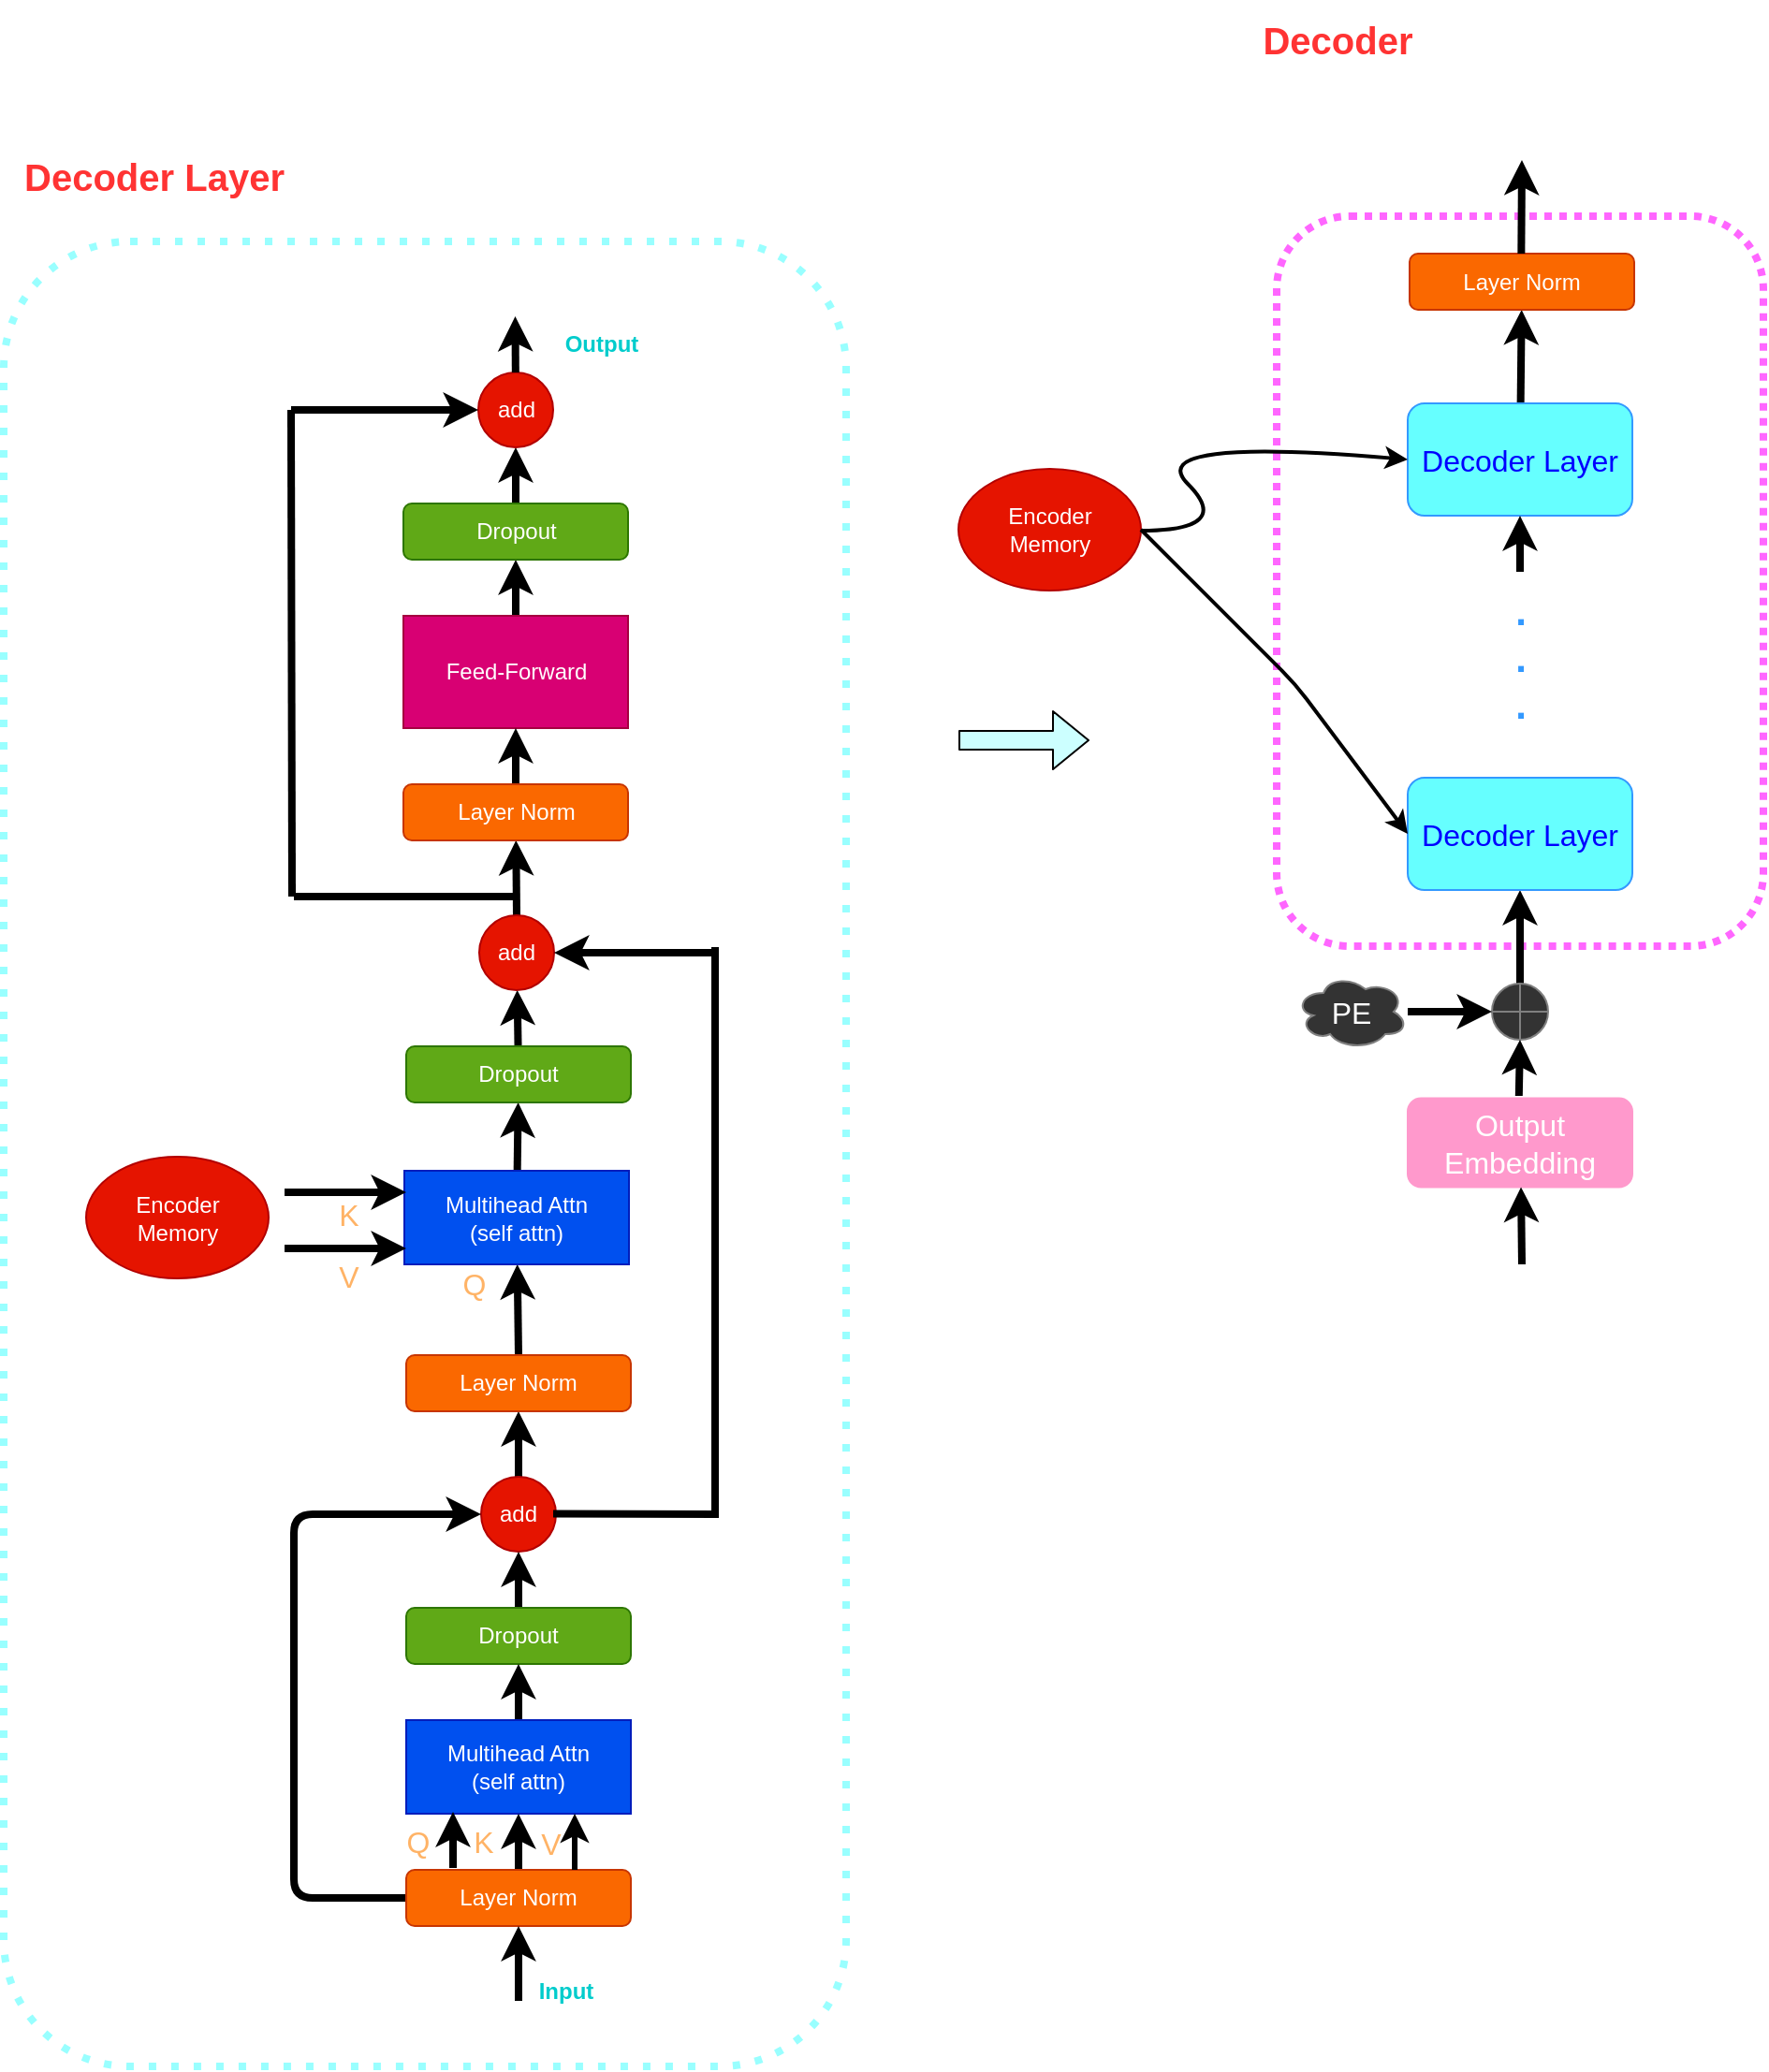 <mxfile>
    <diagram id="i7QKC83JL4K3OAr0pLK_" name="Page-1">
        <mxGraphModel dx="1797" dy="1861" grid="1" gridSize="10" guides="1" tooltips="1" connect="1" arrows="1" fold="1" page="1" pageScale="1" pageWidth="827" pageHeight="1169" math="0" shadow="0">
            <root>
                <mxCell id="0"/>
                <mxCell id="1" parent="0"/>
                <mxCell id="3" value="" style="rounded=1;whiteSpace=wrap;html=1;labelBackgroundColor=none;fillStyle=auto;strokeColor=#FF66FF;strokeWidth=4;fontSize=21;fontColor=#3399FF;fillColor=none;gradientColor=none;dashed=1;dashPattern=1 1;" parent="1" vertex="1">
                    <mxGeometry x="30" y="-478.5" width="260" height="390" as="geometry"/>
                </mxCell>
                <mxCell id="2" value="" style="rounded=1;whiteSpace=wrap;html=1;labelBackgroundColor=none;fontColor=#00CCCC;fillColor=none;strokeColor=#99FFFF;strokeWidth=4;dashed=1;dashPattern=1 2;" parent="1" vertex="1">
                    <mxGeometry x="-650" y="-465" width="450" height="975" as="geometry"/>
                </mxCell>
                <mxCell id="63" value="" style="edgeStyle=none;html=1;strokeWidth=4;exitX=0.5;exitY=0;exitDx=0;exitDy=0;" parent="1" source="79" target="62" edge="1">
                    <mxGeometry relative="1" as="geometry">
                        <mxPoint x="-375" y="110" as="sourcePoint"/>
                    </mxGeometry>
                </mxCell>
                <mxCell id="80" value="" style="edgeStyle=none;html=1;strokeWidth=4;" parent="1" source="5" target="79" edge="1">
                    <mxGeometry relative="1" as="geometry"/>
                </mxCell>
                <mxCell id="5" value="add" style="ellipse;whiteSpace=wrap;html=1;aspect=fixed;fontColor=#ffffff;fillColor=#e51400;strokeColor=#B20000;" parent="1" vertex="1">
                    <mxGeometry x="-395" y="195" width="40" height="40" as="geometry"/>
                </mxCell>
                <mxCell id="6" value="" style="edgeStyle=none;html=1;fontColor=#FFFFFF;strokeWidth=4;" parent="1" source="7" target="5" edge="1">
                    <mxGeometry relative="1" as="geometry"/>
                </mxCell>
                <mxCell id="7" value="Dropout" style="rounded=1;whiteSpace=wrap;html=1;fontColor=#ffffff;fillColor=#60a917;strokeColor=#2D7600;" parent="1" vertex="1">
                    <mxGeometry x="-435" y="265" width="120" height="30" as="geometry"/>
                </mxCell>
                <mxCell id="8" value="" style="edgeStyle=none;html=1;fontColor=#FFFFFF;strokeWidth=4;" parent="1" source="9" target="7" edge="1">
                    <mxGeometry relative="1" as="geometry"/>
                </mxCell>
                <mxCell id="9" value="Multihead Attn&lt;br&gt;(self attn)" style="rounded=0;whiteSpace=wrap;html=1;fillColor=#0050ef;strokeColor=#001DBC;fontColor=#ffffff;" parent="1" vertex="1">
                    <mxGeometry x="-435" y="325" width="120" height="50" as="geometry"/>
                </mxCell>
                <mxCell id="10" value="" style="edgeStyle=none;html=1;fontColor=#FFFFFF;strokeWidth=4;" parent="1" source="12" target="9" edge="1">
                    <mxGeometry relative="1" as="geometry"/>
                </mxCell>
                <mxCell id="11" style="edgeStyle=none;html=1;exitX=0;exitY=0.5;exitDx=0;exitDy=0;entryX=0;entryY=0.5;entryDx=0;entryDy=0;fontColor=#FFFFFF;strokeWidth=4;" parent="1" source="12" target="5" edge="1">
                    <mxGeometry relative="1" as="geometry">
                        <Array as="points">
                            <mxPoint x="-495" y="420"/>
                            <mxPoint x="-495" y="215"/>
                        </Array>
                    </mxGeometry>
                </mxCell>
                <mxCell id="12" value="&lt;font color=&quot;#ffffff&quot;&gt;Layer Norm&lt;/font&gt;" style="rounded=1;whiteSpace=wrap;html=1;fillColor=#fa6800;fontColor=#000000;strokeColor=#C73500;" parent="1" vertex="1">
                    <mxGeometry x="-435" y="405" width="120" height="30" as="geometry"/>
                </mxCell>
                <mxCell id="23" value="" style="endArrow=classic;html=1;fontColor=#FFFFFF;strokeWidth=4;" parent="1" edge="1">
                    <mxGeometry width="50" height="50" relative="1" as="geometry">
                        <mxPoint x="-375" y="475" as="sourcePoint"/>
                        <mxPoint x="-375" y="435" as="targetPoint"/>
                    </mxGeometry>
                </mxCell>
                <mxCell id="24" value="&lt;b style=&quot;&quot;&gt;&lt;font color=&quot;#00cccc&quot;&gt;Input&lt;/font&gt;&lt;/b&gt;" style="text;html=1;align=center;verticalAlign=middle;resizable=0;points=[];autosize=1;strokeColor=none;fillColor=none;fontColor=#FFFFFF;" parent="1" vertex="1">
                    <mxGeometry x="-375" y="455" width="50" height="30" as="geometry"/>
                </mxCell>
                <mxCell id="25" value="" style="edgeStyle=none;html=1;fontColor=#FFFFFF;strokeWidth=3;" parent="1" edge="1">
                    <mxGeometry relative="1" as="geometry">
                        <mxPoint x="-345" y="405.0" as="sourcePoint"/>
                        <mxPoint x="-345" y="375.0" as="targetPoint"/>
                    </mxGeometry>
                </mxCell>
                <mxCell id="26" value="" style="edgeStyle=none;html=1;fontColor=#FFFFFF;strokeWidth=4;" parent="1" edge="1">
                    <mxGeometry relative="1" as="geometry">
                        <mxPoint x="-410" y="404" as="sourcePoint"/>
                        <mxPoint x="-410" y="374" as="targetPoint"/>
                    </mxGeometry>
                </mxCell>
                <mxCell id="29" value="&lt;b&gt;&lt;font color=&quot;#ff3333&quot; style=&quot;font-size: 20px;&quot;&gt;Decoder Layer&lt;/font&gt;&lt;/b&gt;" style="text;html=1;align=center;verticalAlign=middle;resizable=0;points=[];autosize=1;strokeColor=none;fillColor=none;fontColor=#00CCCC;" parent="1" vertex="1">
                    <mxGeometry x="-650" y="-520" width="160" height="40" as="geometry"/>
                </mxCell>
                <mxCell id="30" value="" style="edgeStyle=none;html=1;fontSize=16;fontColor=#0000FF;strokeWidth=4;" parent="1" source="31" target="36" edge="1">
                    <mxGeometry relative="1" as="geometry"/>
                </mxCell>
                <mxCell id="31" value="" style="shape=orEllipse;perimeter=ellipsePerimeter;whiteSpace=wrap;html=1;backgroundOutline=1;labelBackgroundColor=none;fillStyle=auto;strokeColor=#808080;strokeWidth=1;fontSize=16;fontColor=#FFFFFF;fillColor=#333333;gradientColor=none;" parent="1" vertex="1">
                    <mxGeometry x="145" y="-68.5" width="30" height="30" as="geometry"/>
                </mxCell>
                <mxCell id="32" value="" style="edgeStyle=none;html=1;fontSize=16;fontColor=#FFFFFF;strokeWidth=4;" parent="1" source="33" target="31" edge="1">
                    <mxGeometry relative="1" as="geometry"/>
                </mxCell>
                <mxCell id="33" value="PE" style="ellipse;shape=cloud;whiteSpace=wrap;html=1;labelBackgroundColor=none;fillStyle=auto;strokeColor=#808080;strokeWidth=1;fontSize=16;fontColor=#FFFFFF;fillColor=#333333;gradientColor=none;" parent="1" vertex="1">
                    <mxGeometry x="40" y="-73.5" width="60" height="40" as="geometry"/>
                </mxCell>
                <mxCell id="34" value="&lt;font color=&quot;#ffffff&quot;&gt;Output Embedding&lt;/font&gt;" style="rounded=1;whiteSpace=wrap;html=1;labelBackgroundColor=none;strokeColor=#FF99CC;strokeWidth=1;fontSize=16;fontColor=#FF3333;fillColor=#FF99CC;fillStyle=auto;" parent="1" vertex="1">
                    <mxGeometry x="100" y="-7.25" width="120" height="47.5" as="geometry"/>
                </mxCell>
                <mxCell id="35" value="" style="endArrow=classic;html=1;fontSize=16;fontColor=#FFFFFF;entryX=0.5;entryY=1;entryDx=0;entryDy=0;strokeWidth=4;" parent="1" target="31" edge="1">
                    <mxGeometry width="50" height="50" relative="1" as="geometry">
                        <mxPoint x="159.41" y="-8.5" as="sourcePoint"/>
                        <mxPoint x="159.41" y="-68.5" as="targetPoint"/>
                    </mxGeometry>
                </mxCell>
                <mxCell id="36" value="&lt;font color=&quot;#0000ff&quot;&gt;Decoder Layer&lt;/font&gt;" style="rounded=1;whiteSpace=wrap;html=1;labelBackgroundColor=none;fillStyle=auto;strokeColor=#3399FF;strokeWidth=1;fontSize=16;fontColor=#FFFFFF;fillColor=#66FFFF;gradientColor=none;" parent="1" vertex="1">
                    <mxGeometry x="100" y="-178.5" width="120" height="60" as="geometry"/>
                </mxCell>
                <mxCell id="37" value="" style="edgeStyle=none;html=1;fontSize=21;fontColor=#3399FF;strokeWidth=4;" parent="1" source="38" target="41" edge="1">
                    <mxGeometry relative="1" as="geometry"/>
                </mxCell>
                <mxCell id="38" value="&lt;font color=&quot;#0000ff&quot;&gt;Decoder Layer&lt;/font&gt;" style="rounded=1;whiteSpace=wrap;html=1;labelBackgroundColor=none;fillStyle=auto;strokeColor=#3399FF;strokeWidth=1;fontSize=16;fontColor=#FFFFFF;fillColor=#66FFFF;gradientColor=none;" parent="1" vertex="1">
                    <mxGeometry x="100" y="-378.5" width="120" height="60" as="geometry"/>
                </mxCell>
                <mxCell id="39" value="&lt;font color=&quot;#3399ff&quot; style=&quot;font-size: 21px;&quot;&gt;&lt;b style=&quot;&quot;&gt;.&lt;br&gt;.&lt;br&gt;.&lt;/b&gt;&lt;/font&gt;" style="text;html=1;align=center;verticalAlign=middle;resizable=0;points=[];autosize=1;strokeColor=none;fillColor=none;fontSize=16;fontColor=#0000FF;" parent="1" vertex="1">
                    <mxGeometry x="145" y="-288.5" width="30" height="90" as="geometry"/>
                </mxCell>
                <mxCell id="40" value="" style="endArrow=classic;html=1;fontSize=21;fontColor=#3399FF;entryX=0.5;entryY=1;entryDx=0;entryDy=0;strokeWidth=4;" parent="1" source="39" target="38" edge="1">
                    <mxGeometry width="50" height="50" relative="1" as="geometry">
                        <mxPoint x="117" y="-268.5" as="sourcePoint"/>
                        <mxPoint x="167" y="-318.5" as="targetPoint"/>
                    </mxGeometry>
                </mxCell>
                <mxCell id="41" value="&lt;font color=&quot;#ffffff&quot;&gt;Layer Norm&lt;/font&gt;" style="rounded=1;whiteSpace=wrap;html=1;fillColor=#fa6800;fontColor=#000000;strokeColor=#C73500;" parent="1" vertex="1">
                    <mxGeometry x="101" y="-458.5" width="120" height="30" as="geometry"/>
                </mxCell>
                <mxCell id="42" value="" style="endArrow=classic;html=1;fontSize=21;fontColor=#3399FF;strokeWidth=4;" parent="1" edge="1">
                    <mxGeometry width="50" height="50" relative="1" as="geometry">
                        <mxPoint x="160.67" y="-458.5" as="sourcePoint"/>
                        <mxPoint x="161" y="-508.5" as="targetPoint"/>
                    </mxGeometry>
                </mxCell>
                <mxCell id="43" value="" style="endArrow=classic;html=1;fontSize=21;fontColor=#3399FF;strokeWidth=4;" parent="1" edge="1">
                    <mxGeometry width="50" height="50" relative="1" as="geometry">
                        <mxPoint x="161" y="81.5" as="sourcePoint"/>
                        <mxPoint x="160.52" y="40.25" as="targetPoint"/>
                    </mxGeometry>
                </mxCell>
                <mxCell id="44" value="&lt;b&gt;&lt;font color=&quot;#ff3333&quot; style=&quot;font-size: 20px;&quot;&gt;Decoder&amp;nbsp;&lt;/font&gt;&lt;/b&gt;" style="text;html=1;align=center;verticalAlign=middle;resizable=0;points=[];autosize=1;strokeColor=none;fillColor=none;fontColor=#00CCCC;strokeWidth=0;" parent="1" vertex="1">
                    <mxGeometry x="10" y="-593.5" width="110" height="40" as="geometry"/>
                </mxCell>
                <mxCell id="45" value="" style="shape=flexArrow;endArrow=classic;html=1;fontSize=20;fontColor=#3399FF;fillColor=#CCFFFF;" parent="1" edge="1">
                    <mxGeometry width="50" height="50" relative="1" as="geometry">
                        <mxPoint x="-140" y="-198.5" as="sourcePoint"/>
                        <mxPoint x="-70" y="-198.5" as="targetPoint"/>
                    </mxGeometry>
                </mxCell>
                <mxCell id="46" value="&lt;font style=&quot;font-size: 16px;&quot; color=&quot;#ffb366&quot;&gt;Q&lt;/font&gt;" style="text;html=1;align=center;verticalAlign=middle;resizable=0;points=[];autosize=1;strokeColor=none;fillColor=none;fontSize=20;fontColor=#3399FF;" parent="1" vertex="1">
                    <mxGeometry x="-449" y="368" width="40" height="40" as="geometry"/>
                </mxCell>
                <mxCell id="47" value="&lt;font style=&quot;font-size: 16px;&quot; color=&quot;#ffb366&quot;&gt;K&lt;/font&gt;" style="text;html=1;align=center;verticalAlign=middle;resizable=0;points=[];autosize=1;strokeColor=none;fillColor=none;fontSize=20;fontColor=#3399FF;" parent="1" vertex="1">
                    <mxGeometry x="-409" y="368" width="30" height="40" as="geometry"/>
                </mxCell>
                <mxCell id="48" value="&lt;font style=&quot;font-size: 16px;&quot; color=&quot;#ffb366&quot;&gt;V&lt;/font&gt;" style="text;html=1;align=center;verticalAlign=middle;resizable=0;points=[];autosize=1;strokeColor=none;fillColor=none;fontSize=20;fontColor=#3399FF;" parent="1" vertex="1">
                    <mxGeometry x="-373" y="369" width="30" height="40" as="geometry"/>
                </mxCell>
                <mxCell id="49" value="" style="edgeStyle=none;html=1;fontColor=#FFFFFF;strokeWidth=4;exitX=0.5;exitY=0;exitDx=0;exitDy=0;" parent="1" source="72" target="53" edge="1">
                    <mxGeometry relative="1" as="geometry">
                        <mxPoint x="-376.5" y="-115" as="sourcePoint"/>
                    </mxGeometry>
                </mxCell>
                <mxCell id="50" value="" style="edgeStyle=none;html=1;fontColor=#FFFFFF;strokeWidth=4;" parent="1" source="51" target="55" edge="1">
                    <mxGeometry relative="1" as="geometry"/>
                </mxCell>
                <mxCell id="51" value="Feed-Forward" style="rounded=0;whiteSpace=wrap;html=1;fontColor=#ffffff;fillColor=#d80073;strokeColor=#A50040;" parent="1" vertex="1">
                    <mxGeometry x="-436.5" y="-265" width="120" height="60" as="geometry"/>
                </mxCell>
                <mxCell id="52" value="" style="edgeStyle=none;html=1;fontColor=#FFFFFF;strokeWidth=4;" parent="1" source="53" target="51" edge="1">
                    <mxGeometry relative="1" as="geometry"/>
                </mxCell>
                <mxCell id="53" value="&lt;font color=&quot;#ffffff&quot;&gt;Layer Norm&lt;/font&gt;" style="rounded=1;whiteSpace=wrap;html=1;fillColor=#fa6800;fontColor=#000000;strokeColor=#C73500;" parent="1" vertex="1">
                    <mxGeometry x="-436.5" y="-175" width="120" height="30" as="geometry"/>
                </mxCell>
                <mxCell id="54" value="" style="edgeStyle=none;html=1;fontColor=#FFFFFF;strokeWidth=4;" parent="1" source="55" target="56" edge="1">
                    <mxGeometry relative="1" as="geometry"/>
                </mxCell>
                <mxCell id="55" value="Dropout" style="rounded=1;whiteSpace=wrap;html=1;fontColor=#ffffff;fillColor=#60a917;strokeColor=#2D7600;" parent="1" vertex="1">
                    <mxGeometry x="-436.5" y="-325" width="120" height="30" as="geometry"/>
                </mxCell>
                <mxCell id="56" value="add" style="ellipse;whiteSpace=wrap;html=1;aspect=fixed;fontColor=#ffffff;fillColor=#e51400;strokeColor=#B20000;" parent="1" vertex="1">
                    <mxGeometry x="-396.5" y="-395" width="40" height="40" as="geometry"/>
                </mxCell>
                <mxCell id="57" value="" style="endArrow=none;html=1;fontColor=#FFFFFF;strokeWidth=4;" parent="1" edge="1">
                    <mxGeometry width="50" height="50" relative="1" as="geometry">
                        <mxPoint x="-495" y="-115" as="sourcePoint"/>
                        <mxPoint x="-375" y="-115" as="targetPoint"/>
                        <Array as="points">
                            <mxPoint x="-428.5" y="-115"/>
                        </Array>
                    </mxGeometry>
                </mxCell>
                <mxCell id="58" value="" style="endArrow=none;html=1;fontColor=#FFFFFF;strokeWidth=4;" parent="1" edge="1">
                    <mxGeometry width="50" height="50" relative="1" as="geometry">
                        <mxPoint x="-496" y="-115" as="sourcePoint"/>
                        <mxPoint x="-496.5" y="-375" as="targetPoint"/>
                    </mxGeometry>
                </mxCell>
                <mxCell id="59" value="" style="endArrow=classic;html=1;fontColor=#FFFFFF;entryX=0;entryY=0.5;entryDx=0;entryDy=0;strokeWidth=4;" parent="1" target="56" edge="1">
                    <mxGeometry width="50" height="50" relative="1" as="geometry">
                        <mxPoint x="-496.5" y="-375" as="sourcePoint"/>
                        <mxPoint x="-476.5" y="-325" as="targetPoint"/>
                    </mxGeometry>
                </mxCell>
                <mxCell id="60" value="" style="edgeStyle=none;html=1;fontColor=#FFFFFF;strokeWidth=4;" parent="1" edge="1">
                    <mxGeometry relative="1" as="geometry">
                        <mxPoint x="-376.585" y="-395" as="sourcePoint"/>
                        <mxPoint x="-376.756" y="-425.002" as="targetPoint"/>
                    </mxGeometry>
                </mxCell>
                <mxCell id="61" value="&lt;font color=&quot;#00cccc&quot;&gt;&lt;b&gt;Output&lt;/b&gt;&lt;/font&gt;" style="text;html=1;align=center;verticalAlign=middle;resizable=0;points=[];autosize=1;strokeColor=none;fillColor=none;fontColor=#FFFFFF;" parent="1" vertex="1">
                    <mxGeometry x="-361.5" y="-425" width="60" height="30" as="geometry"/>
                </mxCell>
                <mxCell id="71" value="" style="edgeStyle=none;html=1;strokeWidth=4;" parent="1" source="62" target="70" edge="1">
                    <mxGeometry relative="1" as="geometry"/>
                </mxCell>
                <mxCell id="62" value="Multihead Attn&lt;br&gt;(self attn)" style="rounded=0;whiteSpace=wrap;html=1;fillColor=#0050ef;strokeColor=#001DBC;fontColor=#ffffff;strokeWidth=1;" parent="1" vertex="1">
                    <mxGeometry x="-436" y="31.5" width="120" height="50" as="geometry"/>
                </mxCell>
                <mxCell id="64" value="&lt;font style=&quot;font-size: 16px;&quot; color=&quot;#ffb366&quot;&gt;Q&lt;/font&gt;" style="text;html=1;align=center;verticalAlign=middle;resizable=0;points=[];autosize=1;strokeColor=none;fillColor=none;fontSize=20;fontColor=#3399FF;" parent="1" vertex="1">
                    <mxGeometry x="-419" y="70" width="40" height="40" as="geometry"/>
                </mxCell>
                <mxCell id="65" value="" style="endArrow=classic;html=1;strokeWidth=4;" parent="1" edge="1">
                    <mxGeometry width="50" height="50" relative="1" as="geometry">
                        <mxPoint x="-500" y="43" as="sourcePoint"/>
                        <mxPoint x="-435" y="43" as="targetPoint"/>
                    </mxGeometry>
                </mxCell>
                <mxCell id="66" value="" style="endArrow=classic;html=1;strokeWidth=4;" parent="1" edge="1">
                    <mxGeometry width="50" height="50" relative="1" as="geometry">
                        <mxPoint x="-500" y="73" as="sourcePoint"/>
                        <mxPoint x="-435" y="73" as="targetPoint"/>
                    </mxGeometry>
                </mxCell>
                <mxCell id="67" value="Encoder&lt;br&gt;Memory" style="ellipse;whiteSpace=wrap;html=1;strokeWidth=1;fillColor=#e51400;fontColor=#ffffff;strokeColor=#B20000;" parent="1" vertex="1">
                    <mxGeometry x="-606" y="24" width="97.5" height="65" as="geometry"/>
                </mxCell>
                <mxCell id="68" value="&lt;font style=&quot;font-size: 16px;&quot; color=&quot;#ffb366&quot;&gt;K&lt;/font&gt;" style="text;html=1;align=center;verticalAlign=middle;resizable=0;points=[];autosize=1;strokeColor=none;fillColor=none;fontSize=20;fontColor=#3399FF;" parent="1" vertex="1">
                    <mxGeometry x="-481" y="33" width="30" height="40" as="geometry"/>
                </mxCell>
                <mxCell id="69" value="&lt;font style=&quot;font-size: 16px;&quot; color=&quot;#ffb366&quot;&gt;V&lt;/font&gt;" style="text;html=1;align=center;verticalAlign=middle;resizable=0;points=[];autosize=1;strokeColor=none;fillColor=none;fontSize=20;fontColor=#3399FF;" parent="1" vertex="1">
                    <mxGeometry x="-481" y="66" width="30" height="40" as="geometry"/>
                </mxCell>
                <mxCell id="73" value="" style="edgeStyle=none;html=1;strokeWidth=4;" parent="1" source="70" target="72" edge="1">
                    <mxGeometry relative="1" as="geometry"/>
                </mxCell>
                <mxCell id="70" value="Dropout" style="rounded=1;whiteSpace=wrap;html=1;fontColor=#ffffff;fillColor=#60a917;strokeColor=#2D7600;" parent="1" vertex="1">
                    <mxGeometry x="-435" y="-35" width="120" height="30" as="geometry"/>
                </mxCell>
                <mxCell id="72" value="add" style="ellipse;whiteSpace=wrap;html=1;aspect=fixed;fontColor=#ffffff;fillColor=#e51400;strokeColor=#B20000;" parent="1" vertex="1">
                    <mxGeometry x="-396" y="-105" width="40" height="40" as="geometry"/>
                </mxCell>
                <mxCell id="75" value="" style="endArrow=none;html=1;strokeWidth=4;" parent="1" edge="1">
                    <mxGeometry width="50" height="50" relative="1" as="geometry">
                        <mxPoint x="-356.5" y="214.81" as="sourcePoint"/>
                        <mxPoint x="-270" y="215" as="targetPoint"/>
                    </mxGeometry>
                </mxCell>
                <mxCell id="76" value="" style="endArrow=none;html=1;strokeWidth=4;" parent="1" edge="1">
                    <mxGeometry width="50" height="50" relative="1" as="geometry">
                        <mxPoint x="-270" y="217" as="sourcePoint"/>
                        <mxPoint x="-270" y="-88" as="targetPoint"/>
                    </mxGeometry>
                </mxCell>
                <mxCell id="78" value="" style="endArrow=classic;html=1;strokeWidth=4;entryX=1;entryY=0.5;entryDx=0;entryDy=0;" parent="1" target="72" edge="1">
                    <mxGeometry width="50" height="50" relative="1" as="geometry">
                        <mxPoint x="-270" y="-85" as="sourcePoint"/>
                        <mxPoint x="-280" y="-125" as="targetPoint"/>
                    </mxGeometry>
                </mxCell>
                <mxCell id="79" value="&lt;font color=&quot;#ffffff&quot;&gt;Layer Norm&lt;/font&gt;" style="rounded=1;whiteSpace=wrap;html=1;fillColor=#fa6800;fontColor=#000000;strokeColor=#C73500;" parent="1" vertex="1">
                    <mxGeometry x="-435" y="130" width="120" height="30" as="geometry"/>
                </mxCell>
                <mxCell id="83" value="Encoder&lt;br&gt;Memory" style="ellipse;whiteSpace=wrap;html=1;strokeWidth=1;fillColor=#e51400;fontColor=#ffffff;strokeColor=#B20000;" parent="1" vertex="1">
                    <mxGeometry x="-140" y="-343.5" width="97.5" height="65" as="geometry"/>
                </mxCell>
                <mxCell id="85" value="" style="curved=1;endArrow=classic;html=1;strokeWidth=2;entryX=0;entryY=0.5;entryDx=0;entryDy=0;" parent="1" target="38" edge="1">
                    <mxGeometry width="50" height="50" relative="1" as="geometry">
                        <mxPoint x="-42.5" y="-310.5" as="sourcePoint"/>
                        <mxPoint x="7.5" y="-360.5" as="targetPoint"/>
                        <Array as="points">
                            <mxPoint x="7.5" y="-310.5"/>
                            <mxPoint x="-42.5" y="-360.5"/>
                        </Array>
                    </mxGeometry>
                </mxCell>
                <mxCell id="90" value="" style="endArrow=classic;html=1;strokeWidth=2;entryX=0;entryY=0.5;entryDx=0;entryDy=0;exitX=1;exitY=0.5;exitDx=0;exitDy=0;" parent="1" source="83" target="36" edge="1">
                    <mxGeometry width="50" height="50" relative="1" as="geometry">
                        <mxPoint x="-40" y="-248.5" as="sourcePoint"/>
                        <mxPoint x="10" y="-298.5" as="targetPoint"/>
                        <Array as="points">
                            <mxPoint x="40" y="-228.5"/>
                        </Array>
                    </mxGeometry>
                </mxCell>
            </root>
        </mxGraphModel>
    </diagram>
</mxfile>